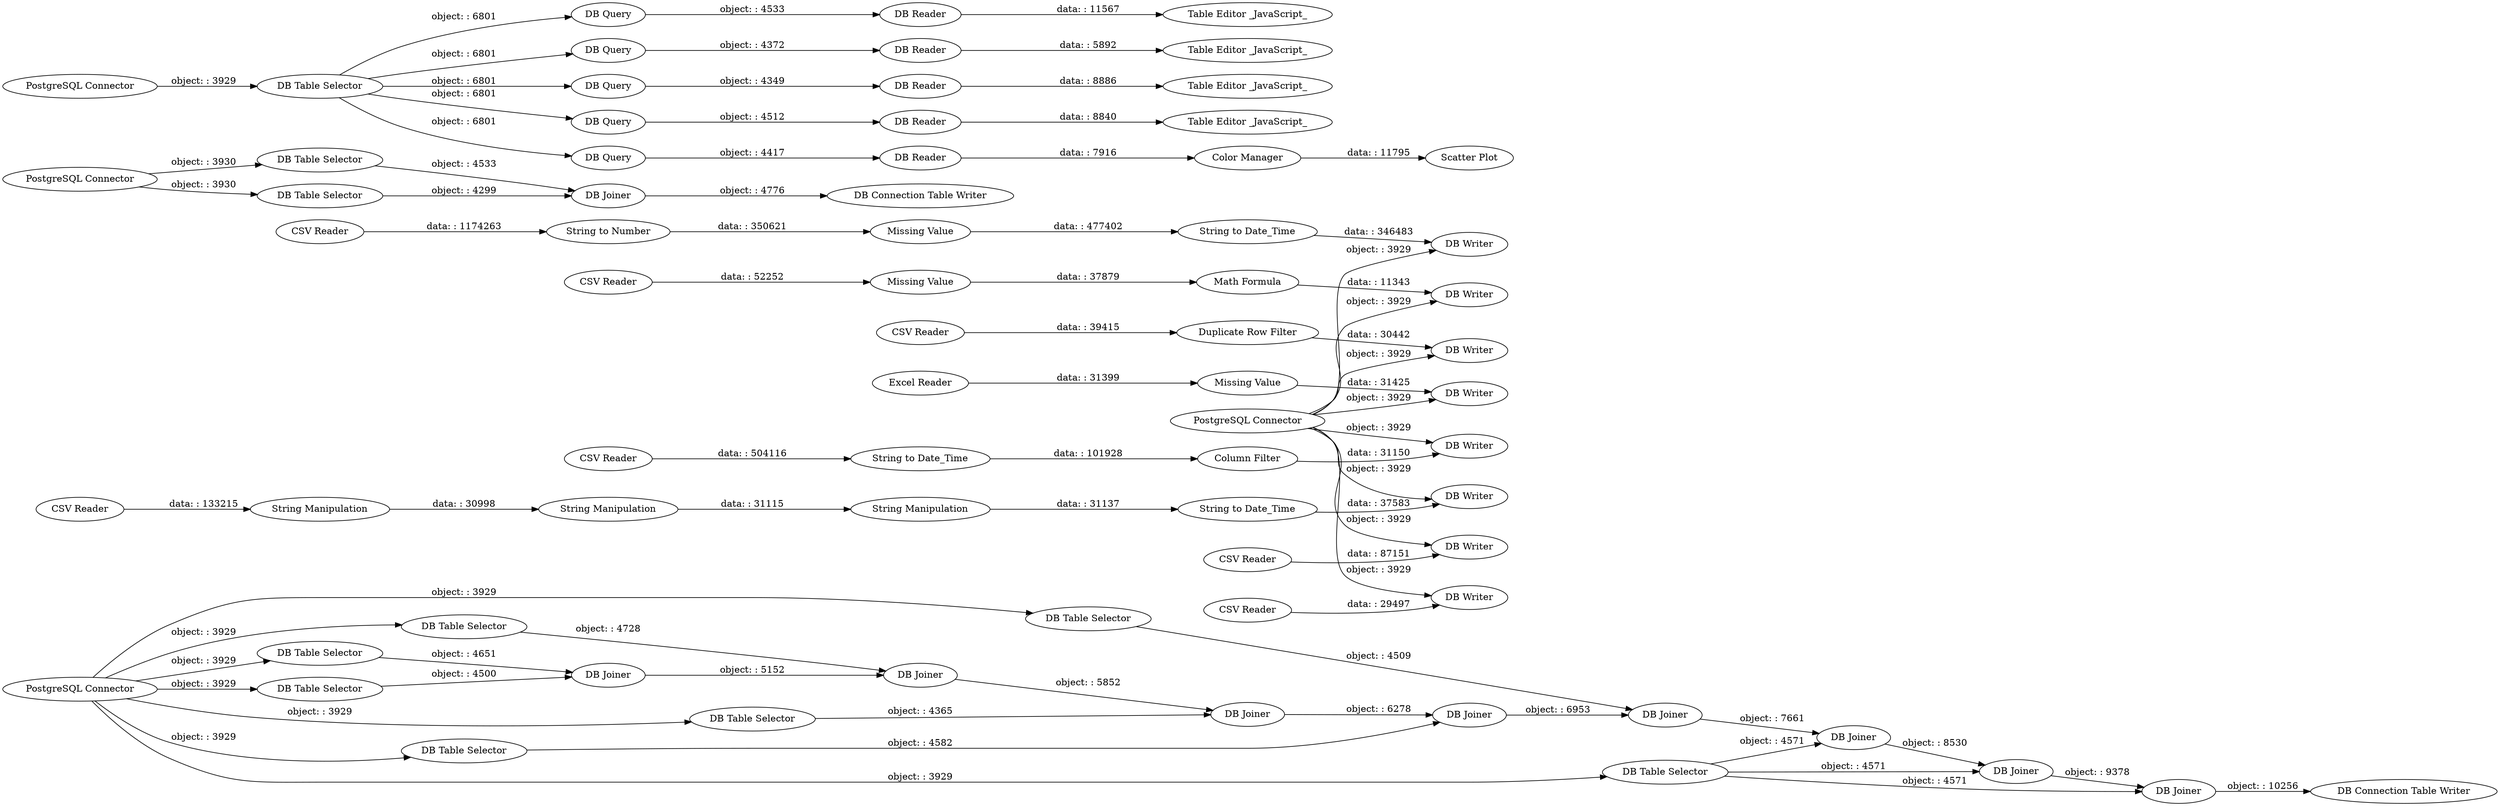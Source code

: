 digraph {
	"1668750564746182432_55" [label="DB Table Selector"]
	"1668750564746182432_30" [label="Excel Reader"]
	"1668750564746182432_35" [label="DB Writer"]
	"1668750564746182432_47" [label="DB Joiner"]
	"1668750564746182432_113" [label="Table Editor _JavaScript_"]
	"1668750564746182432_83" [label="DB Connection Table Writer"]
	"1668750564746182432_77" [label="DB Joiner"]
	"1668750564746182432_2" [label="CSV Reader"]
	"1668750564746182432_15" [label="String Manipulation"]
	"1668750564746182432_114" [label="Table Editor _JavaScript_"]
	"1668750564746182432_53" [label="DB Table Selector"]
	"1668750564746182432_79" [label="DB Table Selector"]
	"1668750564746182432_67" [label="PostgreSQL Connector"]
	"1668750564746182432_34" [label="PostgreSQL Connector"]
	"1668750564746182432_105" [label="DB Reader"]
	"1668750564746182432_111" [label="DB Reader"]
	"1668750564746182432_75" [label="DB Table Selector"]
	"1668750564746182432_5" [label="CSV Reader"]
	"1668750564746182432_39" [label="DB Writer"]
	"1668750564746182432_11" [label="Duplicate Row Filter"]
	"1668750564746182432_62" [label="DB Table Selector"]
	"1668750564746182432_40" [label="DB Writer"]
	"1668750564746182432_50" [label="DB Table Selector"]
	"1668750564746182432_106" [label="Color Manager"]
	"1668750564746182432_109" [label="DB Query"]
	"1668750564746182432_61" [label="DB Joiner"]
	"1668750564746182432_104" [label="DB Query"]
	"1668750564746182432_19" [label="String to Number"]
	"1668750564746182432_51" [label="DB Connection Table Writer"]
	"1668750564746182432_1" [label="CSV Reader"]
	"1668750564746182432_42" [label="DB Writer"]
	"1668750564746182432_56" [label="DB Table Selector"]
	"1668750564746182432_41" [label="DB Writer"]
	"1668750564746182432_80" [label="DB Joiner"]
	"1668750564746182432_108" [label="DB Query"]
	"1668750564746182432_6" [label="CSV Reader"]
	"1668750564746182432_115" [label="Table Editor _JavaScript_"]
	"1668750564746182432_38" [label="DB Writer"]
	"1668750564746182432_12" [label="String to Date_Time"]
	"1668750564746182432_33" [label="Missing Value"]
	"1668750564746182432_82" [label="DB Joiner"]
	"1668750564746182432_64" [label="String to Date_Time"]
	"1668750564746182432_49" [label="PostgreSQL Connector"]
	"1668750564746182432_13" [label="String Manipulation"]
	"1668750564746182432_101" [label="DB Query"]
	"1668750564746182432_48" [label="DB Table Selector"]
	"1668750564746182432_73" [label="DB Joiner"]
	"1668750564746182432_85" [label="DB Table Selector"]
	"1668750564746182432_112" [label="Table Editor _JavaScript_"]
	"1668750564746182432_45" [label="Math Formula"]
	"1668750564746182432_107" [label="Scatter Plot"]
	"1668750564746182432_60" [label="DB Table Selector"]
	"1668750564746182432_88" [label="DB Query"]
	"1668750564746182432_110" [label="DB Reader"]
	"1668750564746182432_89" [label="DB Reader"]
	"1668750564746182432_3" [label="CSV Reader"]
	"1668750564746182432_14" [label="String Manipulation"]
	"1668750564746182432_37" [label="DB Writer"]
	"1668750564746182432_76" [label="DB Joiner"]
	"1668750564746182432_20" [label="Missing Value"]
	"1668750564746182432_84" [label="PostgreSQL Connector"]
	"1668750564746182432_4" [label="CSV Reader"]
	"1668750564746182432_72" [label="Column Filter"]
	"1668750564746182432_43" [label="DB Writer"]
	"1668750564746182432_29" [label="CSV Reader"]
	"1668750564746182432_7" [label="Missing Value"]
	"1668750564746182432_78" [label="DB Joiner"]
	"1668750564746182432_103" [label="DB Reader"]
	"1668750564746182432_81" [label="DB Joiner"]
	"1668750564746182432_10" [label="String to Date_Time"]
	"1668750564746182432_61" -> "1668750564746182432_78" [label="object: : 6953"]
	"1668750564746182432_34" -> "1668750564746182432_35" [label="object: : 3929"]
	"1668750564746182432_15" -> "1668750564746182432_12" [label="data: : 31137"]
	"1668750564746182432_76" -> "1668750564746182432_77" [label="object: : 5852"]
	"1668750564746182432_7" -> "1668750564746182432_45" [label="data: : 37879"]
	"1668750564746182432_2" -> "1668750564746182432_38" [label="data: : 87151"]
	"1668750564746182432_34" -> "1668750564746182432_40" [label="object: : 3929"]
	"1668750564746182432_55" -> "1668750564746182432_61" [label="object: : 4582"]
	"1668750564746182432_34" -> "1668750564746182432_41" [label="object: : 3929"]
	"1668750564746182432_80" -> "1668750564746182432_81" [label="object: : 8530"]
	"1668750564746182432_72" -> "1668750564746182432_43" [label="data: : 31150"]
	"1668750564746182432_30" -> "1668750564746182432_33" [label="data: : 31399"]
	"1668750564746182432_10" -> "1668750564746182432_39" [label="data: : 346483"]
	"1668750564746182432_78" -> "1668750564746182432_80" [label="object: : 7661"]
	"1668750564746182432_88" -> "1668750564746182432_89" [label="object: : 4417"]
	"1668750564746182432_1" -> "1668750564746182432_37" [label="data: : 29497"]
	"1668750564746182432_45" -> "1668750564746182432_40" [label="data: : 11343"]
	"1668750564746182432_49" -> "1668750564746182432_53" [label="object: : 3929"]
	"1668750564746182432_85" -> "1668750564746182432_101" [label="object: : 6801"]
	"1668750564746182432_34" -> "1668750564746182432_37" [label="object: : 3929"]
	"1668750564746182432_81" -> "1668750564746182432_82" [label="object: : 9378"]
	"1668750564746182432_53" -> "1668750564746182432_73" [label="object: : 4500"]
	"1668750564746182432_84" -> "1668750564746182432_85" [label="object: : 3929"]
	"1668750564746182432_34" -> "1668750564746182432_38" [label="object: : 3929"]
	"1668750564746182432_85" -> "1668750564746182432_109" [label="object: : 6801"]
	"1668750564746182432_111" -> "1668750564746182432_115" [label="data: : 11567"]
	"1668750564746182432_109" -> "1668750564746182432_111" [label="object: : 4533"]
	"1668750564746182432_47" -> "1668750564746182432_51" [label="object: : 4776"]
	"1668750564746182432_49" -> "1668750564746182432_62" [label="object: : 3929"]
	"1668750564746182432_34" -> "1668750564746182432_39" [label="object: : 3929"]
	"1668750564746182432_49" -> "1668750564746182432_60" [label="object: : 3929"]
	"1668750564746182432_79" -> "1668750564746182432_81" [label="object: : 4571"]
	"1668750564746182432_108" -> "1668750564746182432_110" [label="object: : 4349"]
	"1668750564746182432_34" -> "1668750564746182432_43" [label="object: : 3929"]
	"1668750564746182432_49" -> "1668750564746182432_79" [label="object: : 3929"]
	"1668750564746182432_14" -> "1668750564746182432_15" [label="data: : 31115"]
	"1668750564746182432_13" -> "1668750564746182432_14" [label="data: : 30998"]
	"1668750564746182432_34" -> "1668750564746182432_42" [label="object: : 3929"]
	"1668750564746182432_12" -> "1668750564746182432_41" [label="data: : 37583"]
	"1668750564746182432_79" -> "1668750564746182432_82" [label="object: : 4571"]
	"1668750564746182432_5" -> "1668750564746182432_13" [label="data: : 133215"]
	"1668750564746182432_103" -> "1668750564746182432_112" [label="data: : 8840"]
	"1668750564746182432_19" -> "1668750564746182432_20" [label="data: : 350621"]
	"1668750564746182432_60" -> "1668750564746182432_77" [label="object: : 4365"]
	"1668750564746182432_48" -> "1668750564746182432_47" [label="object: : 4299"]
	"1668750564746182432_73" -> "1668750564746182432_76" [label="object: : 5152"]
	"1668750564746182432_50" -> "1668750564746182432_47" [label="object: : 4533"]
	"1668750564746182432_89" -> "1668750564746182432_106" [label="data: : 7916"]
	"1668750564746182432_64" -> "1668750564746182432_72" [label="data: : 101928"]
	"1668750564746182432_62" -> "1668750564746182432_78" [label="object: : 4509"]
	"1668750564746182432_82" -> "1668750564746182432_83" [label="object: : 10256"]
	"1668750564746182432_49" -> "1668750564746182432_75" [label="object: : 3929"]
	"1668750564746182432_6" -> "1668750564746182432_11" [label="data: : 39415"]
	"1668750564746182432_29" -> "1668750564746182432_64" [label="data: : 504116"]
	"1668750564746182432_56" -> "1668750564746182432_76" [label="object: : 4728"]
	"1668750564746182432_85" -> "1668750564746182432_104" [label="object: : 6801"]
	"1668750564746182432_75" -> "1668750564746182432_73" [label="object: : 4651"]
	"1668750564746182432_85" -> "1668750564746182432_88" [label="object: : 6801"]
	"1668750564746182432_11" -> "1668750564746182432_42" [label="data: : 30442"]
	"1668750564746182432_104" -> "1668750564746182432_105" [label="object: : 4372"]
	"1668750564746182432_105" -> "1668750564746182432_113" [label="data: : 5892"]
	"1668750564746182432_101" -> "1668750564746182432_103" [label="object: : 4512"]
	"1668750564746182432_79" -> "1668750564746182432_80" [label="object: : 4571"]
	"1668750564746182432_67" -> "1668750564746182432_50" [label="object: : 3930"]
	"1668750564746182432_110" -> "1668750564746182432_114" [label="data: : 8886"]
	"1668750564746182432_4" -> "1668750564746182432_7" [label="data: : 52252"]
	"1668750564746182432_20" -> "1668750564746182432_10" [label="data: : 477402"]
	"1668750564746182432_49" -> "1668750564746182432_56" [label="object: : 3929"]
	"1668750564746182432_3" -> "1668750564746182432_19" [label="data: : 1174263"]
	"1668750564746182432_85" -> "1668750564746182432_108" [label="object: : 6801"]
	"1668750564746182432_67" -> "1668750564746182432_48" [label="object: : 3930"]
	"1668750564746182432_106" -> "1668750564746182432_107" [label="data: : 11795"]
	"1668750564746182432_77" -> "1668750564746182432_61" [label="object: : 6278"]
	"1668750564746182432_49" -> "1668750564746182432_55" [label="object: : 3929"]
	"1668750564746182432_33" -> "1668750564746182432_35" [label="data: : 31425"]
	rankdir=LR
}
